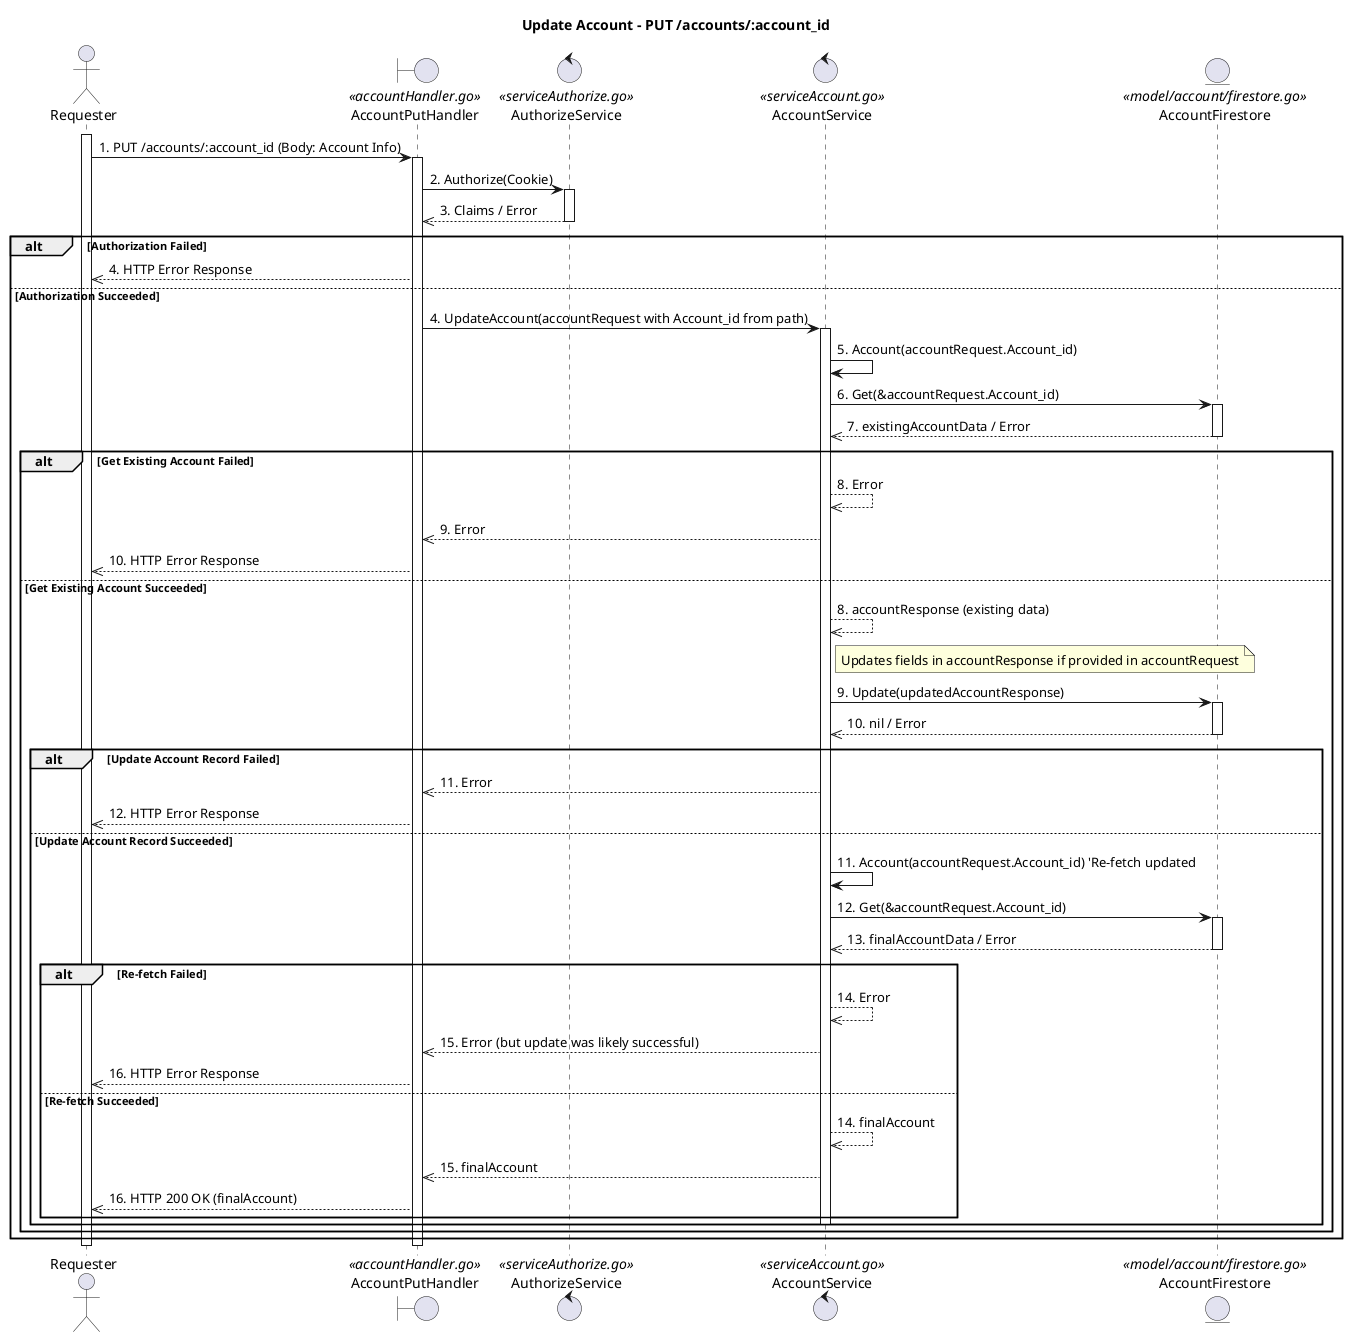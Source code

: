 @startuml
title Update Account - PUT /accounts/:account_id

actor Requester
boundary AccountPutHandler <<accountHandler.go>>
control AuthorizeService <<serviceAuthorize.go>>
control AccountService <<serviceAccount.go>>
entity AccountFirestore <<model/account/firestore.go>>

activate Requester
Requester -> AccountPutHandler : 1. PUT /accounts/:account_id (Body: Account Info)
activate AccountPutHandler

AccountPutHandler -> AuthorizeService : 2. Authorize(Cookie)
activate AuthorizeService
AuthorizeService -->> AccountPutHandler : 3. Claims / Error
deactivate AuthorizeService

alt Authorization Failed
    AccountPutHandler -->> Requester : 4. HTTP Error Response
else Authorization Succeeded

    AccountPutHandler -> AccountService : 4. UpdateAccount(accountRequest with Account_id from path)
    activate AccountService
    AccountService -> AccountService : 5. Account(accountRequest.Account_id)
    AccountService -> AccountFirestore : 6. Get(&accountRequest.Account_id)
    activate AccountFirestore
    AccountFirestore -->> AccountService : 7. existingAccountData / Error
    deactivate AccountFirestore
    
    alt Get Existing Account Failed
        AccountService -->> AccountService : 8. Error
        AccountService -->> AccountPutHandler : 9. Error
        AccountPutHandler -->> Requester : 10. HTTP Error Response
    else Get Existing Account Succeeded
        AccountService -->> AccountService : 8. accountResponse (existing data)
        note right of AccountService : Updates fields in accountResponse if provided in accountRequest
        AccountService -> AccountFirestore : 9. Update(updatedAccountResponse)
        activate AccountFirestore
        AccountFirestore -->> AccountService : 10. nil / Error
        deactivate AccountFirestore
        
        alt Update Account Record Failed
            AccountService -->> AccountPutHandler : 11. Error
            AccountPutHandler -->> Requester : 12. HTTP Error Response
        else Update Account Record Succeeded
            AccountService -> AccountService : 11. Account(accountRequest.Account_id) 'Re-fetch updated
            AccountService -> AccountFirestore : 12. Get(&accountRequest.Account_id)
            activate AccountFirestore
            AccountFirestore -->> AccountService : 13. finalAccountData / Error
            deactivate AccountFirestore
            
            alt Re-fetch Failed
                 AccountService -->> AccountService : 14. Error
                 AccountService -->> AccountPutHandler : 15. Error (but update was likely successful)
                 AccountPutHandler -->> Requester : 16. HTTP Error Response
            else Re-fetch Succeeded
                 AccountService -->> AccountService : 14. finalAccount
                 AccountService -->> AccountPutHandler : 15. finalAccount
                 AccountPutHandler -->> Requester : 16. HTTP 200 OK (finalAccount)
            end
            deactivate AccountService
        end
    end
end
deactivate AccountPutHandler
deactivate Requester
@enduml